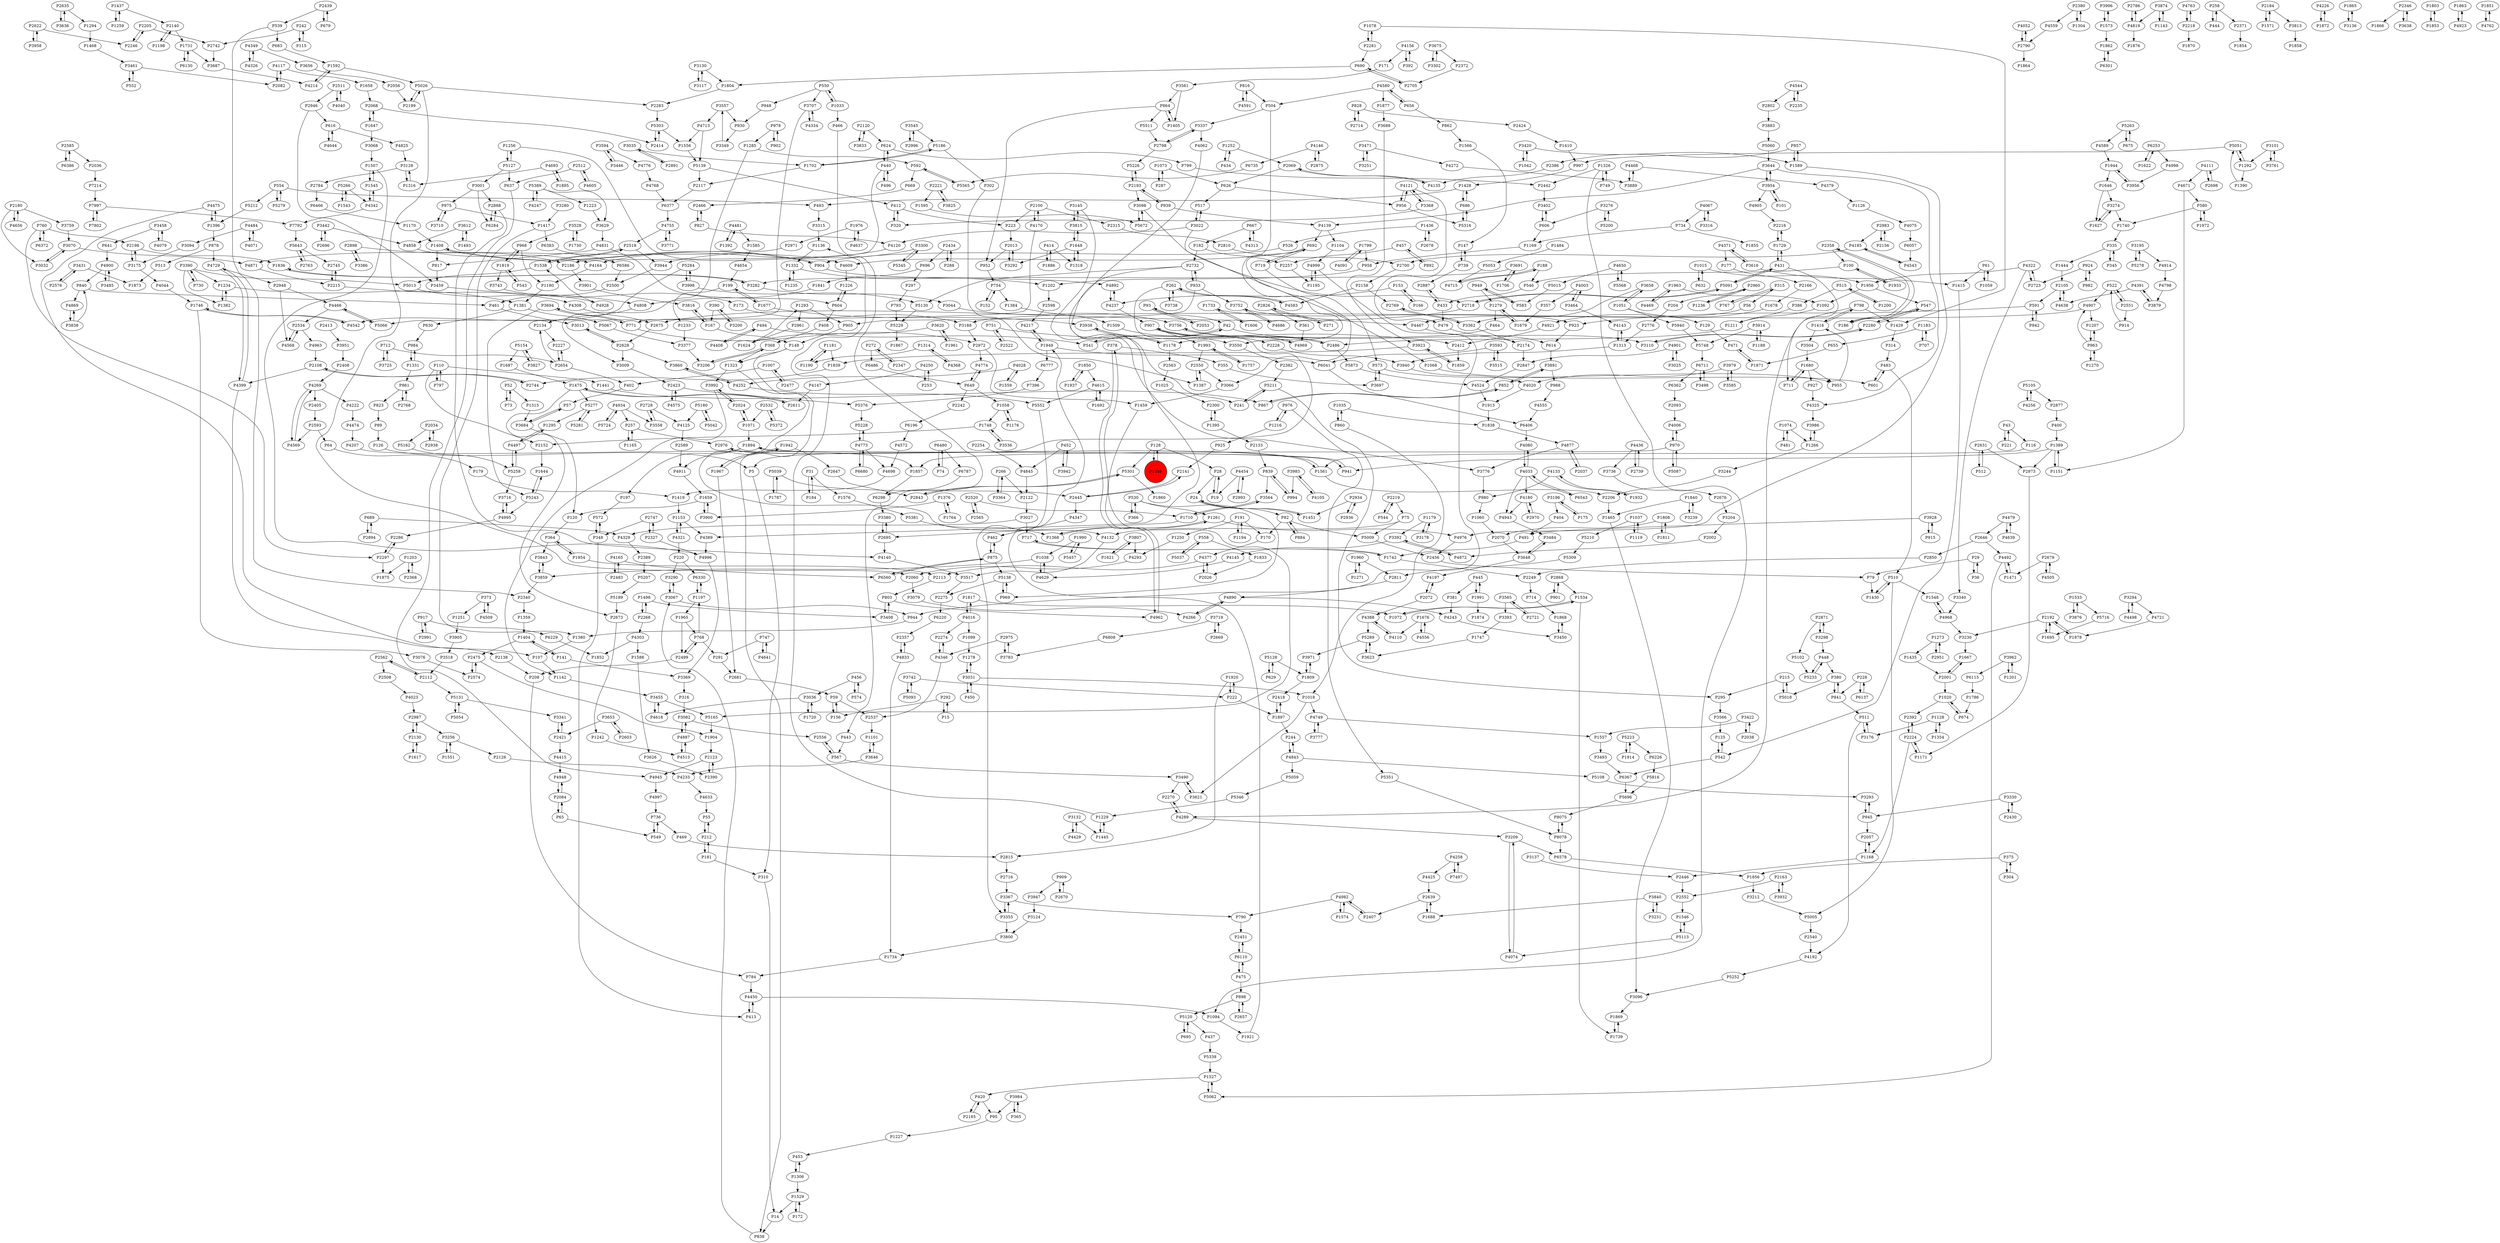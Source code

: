 digraph {
	P1428 -> P493
	P1498 -> P3408
	P2442 -> P3402
	P968 -> P1180
	P4389 -> P4996
	P2072 -> P4197
	P2358 -> P100
	P1687 -> P1475
	P4962 -> P378
	P3761 -> P3101
	P1007 -> P2477
	P3196 -> P404
	P4143 -> P1313
	P3992 -> P2024
	P1840 -> P3239
	P2961 -> P1624
	P2180 -> P4656
	P504 -> P3337
	P89 -> P126
	P3464 -> P4143
	P5568 -> P4650
	P1223 -> P3629
	P1007 -> P402
	P839 -> P994
	P1376 -> P1764
	P4033 -> P4180
	P4197 -> P2072
	P2002 -> P4872
	P3082 -> P4887
	P1252 -> P434
	P14 -> P838
	P768 -> P1197
	P4020 -> P1913
	P504 -> P3550
	P1436 -> P526
	P4877 -> P2037
	P2728 -> P4125
	P3648 -> P4197
	P4140 -> P3517
	P1733 -> P923
	P4871 -> P2215
	P2871 -> P3298
	P5062 -> P1527
	P1059 -> P61
	P4544 -> P2802
	P4321 -> P220
	P4222 -> P4474
	P2108 -> P4399
	P481 -> P1074
	P3302 -> P3675
	P2057 -> P1168
	P1894 -> P197
	P6115 -> P1786
	P335 -> P1444
	P1993 -> P1757
	P3464 -> P4003
	P1731 -> P6130
	P2280 -> P3110
	P420 -> P2165
	P2993 -> P4454
	P5087 -> P970
	P1404 -> P141
	P381 -> P4243
	P3719 -> P2669
	P1354 -> P1128
	P4117 -> P1658
	P1897 -> P2418
	P898 -> P2657
	P215 -> P5018
	P1877 -> P3688
	P2646 -> P2850
	P827 -> P2466
	P2423 -> P5376
	P5026 -> P2060
	P2888 -> P6284
	P3504 -> P1680
	P1416 -> P3504
	P4755 -> P3771
	P1498 -> P2268
	P1841 -> P4808
	P375 -> P1856
	P3274 -> P1627
	P4349 -> P4326
	P2744 -> P2108
	P686 -> P5316
	P1710 -> P2695
	P1153 -> P4389
	P5131 -> P5054
	P4650 -> P5568
	P156 -> P59
	P1273 -> P1435
	P4997 -> P736
	P2631 -> P2973
	P3621 -> P3490
	P4052 -> P2790
	P4237 -> P907
	P4347 -> P462
	P3942 -> P452
	P1099 -> P1278
	P554 -> P5279
	P1622 -> P6253
	P1734 -> P784
	P2698 -> P4111
	P4505 -> P2679
	P1256 -> P4609
	P5716 -> P1695
	P526 -> P904
	P220 -> P3290
	P4798 -> P3879
	P390 -> P167
	P2934 -> P1451
	P1729 -> P431
	P994 -> P839
	P592 -> P669
	P2224 -> P1171
	P952 -> P754
	P1058 -> P1748
	P2565 -> P2520
	P2038 -> P3422
	P4481 -> P1585
	P2268 -> P1498
	P2340 -> P1359
	P2280 -> P547
	P2598 -> P4217
	P3442 -> P4858
	P2158 -> P4583
	P1259 -> P1437
	P4943 -> P3484
	P272 -> P6486
	P4524 -> P1913
	P3742 -> P5093
	P6586 -> P2500
	P4147 -> P2611
	P1534 -> P1072
	P949 -> P1279
	P583 -> P949
	P1648 -> P3292
	P2445 -> P2141
	P1316 -> P3128
	P630 -> P984
	P3455 -> P5165
	P1949 -> P4217
	P1857 -> P6298
	P904 -> P1408
	P3688 -> P3923
	P4492 -> P1471
	P3390 -> P5013
	P3251 -> P3471
	P357 -> P1679
	P3101 -> P3761
	P1659 -> P3900
	P1748 -> P2152
	P3938 -> P1178
	P714 -> P1868
	P1018 -> P3621
	P4773 -> P5228
	P573 -> P3697
	P541 -> P42
	P3022 -> P1068
	P2551 -> P522
	P3422 -> P2038
	P4170 -> P2100
	P1181 -> P1839
	P1234 -> P1382
	P295 -> P3566
	P302 -> P1387
	P930 -> P3349
	P15 -> P292
	P3984 -> P365
	P3124 -> P3800
	P4016 -> P2274
	P2123 -> P2390
	P469 -> P2815
	P5189 -> P2673
	P1417 -> P1380
	P5066 -> P4466
	P3393 -> P1747
	P3593 -> P3515
	P431 -> P5091
	P1382 -> P1234
	P6220 -> P2357
	P5059 -> P5346
	P924 -> P982
	P5552 -> P3355
	P798 -> P1416
	P1405 -> P864
	P522 -> P4907
	P771 -> P2972
	P1292 -> P1390
	P580 -> P1972
	P4887 -> P3082
	P2424 -> P1410
	P3566 -> P125
	P288 -> P2434
	P712 -> P3725
	P390 -> P3200
	P1576 -> P5381
	P7214 -> P7997
	P4749 -> P3777
	P291 -> P2681
	P4388 -> P4110
	P3001 -> P6284
	P1168 -> P2057
	P1617 -> P2130
	P4755 -> P2518
	P1094 -> P1921
	P1742 -> P2249
	P2113 -> P803
	P2380 -> P4559
	P3044 -> P3756
	P6578 -> P1856
	P110 -> P1441
	P5105 -> P4256
	P221 -> P43
	P3001 -> P2888
	P5015 -> P583
	P2611 -> P1475
	P5696 -> P8075
	P1178 -> P2563
	P4185 -> P2700
	P515 -> P1200
	P82 -> P170
	P624 -> P440
	P3996 -> P1573
	P924 -> P2723
	P2747 -> P348
	P958 -> P1202
	P4572 -> P4698
	P5154 -> P3827
	P2105 -> P591
	P2888 -> P4140
	P513 -> P1873
	P366 -> P530
	P1533 -> P5716
	P191 -> P1250
	P2875 -> P4146
	P153 -> P166
	P4436 -> P2739
	P4346 -> P2537
	P3710 -> P975
	P1261 -> P1368
	P4945 -> P4997
	P4016 -> P1099
	P1895 -> P4693
	P909 -> P2670
	P2654 -> P2227
	P3035 -> P2891
	P3098 -> P2718
	P695 -> P5120
	P4892 -> P4237
	P335 -> P345
	P7997 -> P7792
	P266 -> P3364
	P1073 -> P287
	P5162 -> P5258
	P3594 -> P4776
	P3471 -> P4272
	P3031 -> P450
	P79 -> P1430
	P2215 -> P4308
	P5 -> P310
	P3807 -> P1621
	P4774 -> P649
	P3771 -> P4755
	P2786 -> P4819
	P3840 -> P3231
	P2034 -> P2938
	P2718 -> P2675
	P2130 -> P2987
	P2216 -> P1729
	P197 -> P572
	P1990 -> P1038
	P3256 -> P1551
	P573 -> P955
	P4763 -> P2218
	P414 -> P1886
	P2972 -> P1459
	P3827 -> P5154
	P4146 -> P2875
	P1949 -> P6041
	P7997 -> P7802
	P95 -> P1227
	P690 -> P1804
	P3859 -> P2340
	P6383 -> P6586
	P4580 -> P1877
	P4391 -> P3879
	P3022 -> P517
	P1949 -> P6777
	P3298 -> P448
	P2439 -> P679
	P1170 -> P1408
	P1035 -> P860
	P3653 -> P2421
	P3137 -> P2446
	P2522 -> P751
	P4877 -> P3776
	P3725 -> P712
	P892 -> P457
	P1595 -> P5672
	P1677 -> P199
	P3752 -> P4467
	P6330 -> P1197
	P1176 -> P1058
	P28 -> P19
	P402 -> P57
	P3420 -> P1589
	P5351 -> P8078
	P1545 -> P4342
	P1226 -> P604
	P314 -> P483
	P683 -> P1592
	P1408 -> P904
	P1368 -> P1261
	P1416 -> P798
	P4091 -> P1799
	P6480 -> P74
	P2552 -> P1546
	P790 -> P2451
	P4890 -> P4243
	P1313 -> P4143
	P5210 -> P5309
	P3485 -> P4900
	P768 -> P2499
	P3027 -> P717
	P3082 -> P2556
	P494 -> P4408
	P7396 -> P5376
	P3743 -> P173
	P2205 -> P2742
	P707 -> P1183
	P5289 -> P3971
	P3838 -> P4869
	P4326 -> P4349
	P5200 -> P3276
	P5252 -> P3096
	P970 -> P4006
	P546 -> P433
	P2174 -> P2847
	P878 -> P4729
	P4170 -> P5066
	P692 -> P719
	P686 -> P1428
	P1624 -> P1293
	P948 -> P930
	P591 -> P942
	P4003 -> P357
	P6711 -> P3498
	P167 -> P3816
	P1313 -> P3940
	P2001 -> P1667
	P1538 -> P5013
	P2218 -> P4763
	P1169 -> P958
	P4322 -> P1956
	P1817 -> P1072
	P5309 -> P2811
	P220 -> P6330
	P5565 -> P592
	P5102 -> P5233
	P57 -> P3684
	P1408 -> P817
	P5165 -> P1904
	P1285 -> P3009
	P4468 -> P3889
	P1074 -> P1266
	P2550 -> P3066
	P4192 -> P5252
	P2716 -> P3367
	P3330 -> P945
	P4819 -> P2786
	P1592 -> P5026
	P491 -> P1742
	P24 -> P1451
	P3450 -> P1868
	P1799 -> P4091
	P5093 -> P3742
	P3561 -> P864
	P2414 -> P5303
	P4721 -> P1878
	P4023 -> P2987
	P5180 -> P4125
	P2100 -> P223
	P3368 -> P4121
	P771 -> P3694
	P1976 -> P4637
	P1648 -> P3815
	P258 -> P444
	P2585 -> P6386
	P754 -> P152
	P2520 -> P1710
	P4121 -> P3368
	P4121 -> P956
	P3900 -> P1659
	P6480 -> P6787
	P440 -> P2186
	P988 -> P4555
	P1331 -> P984
	P73 -> P52
	P5091 -> P431
	P3079 -> P4266
	P3128 -> P2784
	P4006 -> P970
	P2991 -> P917
	P2407 -> P4982
	P3196 -> P175
	P272 -> P2347
	P3623 -> P5289
	P852 -> P867
	P3280 -> P1417
	P1179 -> P3178
	P1273 -> P2951
	P3874 -> P1143
	P1606 -> P1733
	P31 -> P184
	P4289 -> P2270
	P917 -> P2991
	P2037 -> P4877
	P182 -> P2732
	P2180 -> P3759
	P6367 -> P5696
	P3446 -> P3594
	P1417 -> P6383
	P1035 -> P1838
	P558 -> P1833
	P4901 -> P3025
	P42 -> P541
	P6377 -> P4755
	P1869 -> P1739
	P4346 -> P2274
	P1306 -> P453
	P2126 -> P4233
	P2001 -> P1020
	P4497 -> P5258
	P3565 -> P3393
	P2140 -> P1731
	P624 -> P799
	P3646 -> P1101
	P4715 -> P188
	P1507 -> P1545
	P6560 -> P875
	P2675 -> P2628
	P3859 -> P3843
	P976 -> P5351
	P2315 -> P2810
	P262 -> P3738
	P1730 -> P3528
	P4469 -> P1963
	P1396 -> P878
	P4074 -> P3209
	P2562 -> P2508
	P6057 -> P4543
	P2357 -> P4833
	P861 -> P823
	P4969 -> P907
	P4467 -> P2174
	P530 -> P969
	P258 -> P2371
	P433 -> P479
	P2971 -> P4871
	P2728 -> P3558
	P1256 -> P5127
	P3905 -> P3518
	P816 -> P4591
	P5229 -> P1867
	P368 -> P1323
	P5303 -> P1556
	P2802 -> P3883
	P2696 -> P3442
	P6253 -> P1622
	P6680 -> P4773
	P1242 -> P4513
	P2300 -> P1395
	P1702 -> P5186
	P355 -> P3697
	P1731 -> P3687
	P5130 -> P5229
	P3130 -> P1804
	P1819 -> P3743
	P3282 -> P3044
	P2327 -> P2747
	P939 -> P2193
	P242 -> P2742
	P3777 -> P4749
	P816 -> P504
	P3117 -> P3130
	P5042 -> P5180
	P4776 -> P4768
	P1747 -> P3623
	P616 -> P4644
	P3067 -> P944
	P3282 -> P1836
	P4266 -> P4890
	P2603 -> P3653
	P4105 -> P3983
	P2192 -> P3230
	P2654 -> P2134
	P3954 -> P101
	P2973 -> P1171
	P2184 -> P1571
	P5284 -> P4542
	P6372 -> P760
	P2297 -> P1875
	P4825 -> P3128
	P4391 -> P4638
	P4999 -> P1195
	P3658 -> P3362
	P3716 -> P4995
	P1954 -> P364
	P2134 -> P2227
	P3719 -> P6808
	P456 -> P574
	P2676 -> P3204
	P530 -> P366
	P1840 -> P1465
	P4481 -> P1392
	P292 -> P15
	P547 -> P186
	P3461 -> P552
	P1092 -> P1211
	P6777 -> P7396
	P4968 -> P3230
	P1746 -> P4542
	P3646 -> P4233
	P799 -> P2442
	P1179 -> P3392
	P1216 -> P976
	P184 -> P31
	P798 -> P4289
	P1384 -> P1509
	P2894 -> P689
	P128 -> P28
	P656 -> P862
	P3036 -> P1720
	P1389 -> P1151
	P3616 -> P4371
	P4843 -> P5059
	P1692 -> P4615
	P1678 -> P4921
	P626 -> P517
	P1878 -> P2192
	P2705 -> P690
	P1894 -> P941
	P4833 -> P1734
	P1961 -> P3620
	P739 -> P147
	P42 -> P3110
	P1235 -> P1332
	P4583 -> P262
	P440 -> P496
	P4125 -> P2589
	P1437 -> P2140
	P3392 -> P4145
	P554 -> P493
	P2423 -> P4575
	P3422 -> P1557
	P3951 -> P2408
	P719 -> P573
	P4556 -> P1676
	P1509 -> P3550
	P4120 -> P4164
	P5258 -> P4497
	P3545 -> P2996
	P1658 -> P2068
	P1295 -> P4497
	P65 -> P549
	P3691 -> P1706
	P2163 -> P2552
	P412 -> P223
	P4773 -> P6680
	P4033 -> P4943
	P1956 -> P1092
	P862 -> P1566
	P1202 -> P2598
	P378 -> P4962
	P1739 -> P1869
	P461 -> P3013
	P4256 -> P5105
	P3947 -> P3124
	P43 -> P116
	P5748 -> P6711
	P861 -> P2768
	P74 -> P6480
	P3094 -> P3175
	P208 -> P784
	P2563 -> P1025
	P1956 -> P547
	P4509 -> P373
	P5207 -> P5189
	P4226 -> P1872
	P3244 -> P2206
	P4484 -> P4071
	P2628 -> P3860
	P1266 -> P3244
	P4693 -> P1316
	P2635 -> P3636
	P2224 -> P2392
	P4544 -> P2235
	P191 -> P1194
	P75 -> P5009
	P5051 -> P997
	P1548 -> P4968
	P43 -> P221
	P2631 -> P512
	P52 -> P73
	P3110 -> P2280
	P3684 -> P120
	P1786 -> P674
	P2798 -> P3337
	P1468 -> P3461
	P1261 -> P4976
	P413 -> P4450
	P901 -> P2868
	P2975 -> P3783
	P365 -> P3984
	P5511 -> P2798
	P3292 -> P2013
	P1559 -> P4028
	P4342 -> P7792
	P3979 -> P3585
	P4325 -> P3986
	P3175 -> P4044
	P2486 -> P5873
	P4075 -> P6057
	P443 -> P567
	P4637 -> P1976
	P452 -> P3942
	P734 -> P1169
	P4713 -> P1556
	P3594 -> P3446
	P4568 -> P2534
	P2732 -> P5130
	P244 -> P4843
	P2249 -> P714
	P345 -> P335
	P4474 -> P4207
	P2593 -> P64
	P4934 -> P3558
	P2739 -> P4436
	P3891 -> P988
	P2776 -> P1313
	P760 -> P2297
	P1435 -> P2001
	P2574 -> P2475
	P4269 -> P4222
	P4639 -> P4479
	P841 -> P380
	P5091 -> P2718
	P1914 -> P5223
	P5228 -> P4773
	P907 -> P4969
	P904 -> P4892
	P5243 -> P4995
	P1171 -> P2224
	P2898 -> P3386
	P2140 -> P1198
	P2622 -> P3958
	P1227 -> P453
	P4591 -> P816
	P3274 -> P1740
	P5281 -> P5277
	P2647 -> P2843
	P1430 -> P510
	P4033 -> P4080
	P2576 -> P3431
	P1183 -> P707
	P2193 -> P3098
	P315 -> P56
	P5105 -> P2877
	P171 -> P3561
	P1037 -> P1119
	P736 -> P549
	P3983 -> P994
	P4858 -> P4164
	P186 -> P2358
	P3707 -> P4334
	P1304 -> P2380
	P1285 -> P592
	P2593 -> P4569
	P4132 -> P3517
	P3813 -> P1858
	P5277 -> P5281
	P5113 -> P1546
	P2072 -> P4388
	P550 -> P948
	P5724 -> P4934
	P4609 -> P1226
	P2483 -> P4165
	P2389 -> P5207
	P1445 -> P1229
	P2635 -> P1294
	P2589 -> P4911
	P1872 -> P4226
	P1197 -> P1965
	P93 -> P42
	P1236 -> P2960
	P4067 -> P3316
	P942 -> P591
	P4258 -> P4425
	P550 -> P1033
	P448 -> P5233
	P147 -> P739
	P5223 -> P1914
	P1679 -> P1279
	P2013 -> P952
	P1020 -> P2392
	P3752 -> P4686
	P1546 -> P5113
	P4040 -> P2511
	P8075 -> P8078
	P3032 -> P3070
	P3367 -> P3355
	P543 -> P1819
	P1920 -> P2815
	P2714 -> P828
	P857 -> P2386
	P3390 -> P1234
	P2987 -> P3256
	P4165 -> P6560
	P1180 -> P1381
	P5108 -> P3293
	P3694 -> P5243
	P2421 -> P3341
	P3940 -> P4020
	P1894 -> P4911
	P400 -> P1389
	P1294 -> P1468
	P1437 -> P1259
	P3984 -> P95
	P100 -> P1933
	P2987 -> P2130
	P3368 -> P320
	P3914 -> P5748
	P3815 -> P1648
	P2268 -> P4303
	P1292 -> P5051
	P2386 -> P4135
	P860 -> P1035
	P2500 -> P461
	P626 -> P956
	P817 -> P3459
	P3653 -> P2603
	P445 -> P1991
	P2372 -> P2705
	P1960 -> P2811
	P1326 -> P749
	P4247 -> P5389
	P2105 -> P4638
	P3616 -> P1415
	P4928 -> P1538
	P1538 -> P2518
	P6253 -> P4998
	P3195 -> P4914
	P3066 -> P1459
	P2193 -> P939
	P1543 -> P5266
	P1648 -> P1318
	P3128 -> P1316
	P522 -> P2551
	P1451 -> P24
	P3067 -> P3290
	P6466 -> P1170
	P1126 -> P4075
	P320 -> P412
	P4111 -> P2698
	P2562 -> P2112
	P5026 -> P2283
	P3458 -> P4079
	P3290 -> P3067
	P2960 -> P1236
	P3490 -> P2270
	P1293 -> P905
	P2198 -> P3175
	P2192 -> P1695
	P5301 -> P2843
	P542 -> P6367
	P1441 -> P867
	P1475 -> P2673
	P153 -> P4237
	P1038 -> P3859
	P978 -> P902
	P1181 -> P1190
	P3377 -> P3206
	P2405 -> P2593
	P2466 -> P827
	P2024 -> P1071
	P1033 -> P550
	P2228 -> P3940
	P2270 -> P4289
	P3956 -> P1944
	P4905 -> P2216
	P2297 -> P2286
	P3962 -> P6115
	P2082 -> P4117
	P3687 -> P4214
	P2970 -> P4180
	P5051 -> P1292
	P1201 -> P3962
	P4028 -> P4252
	P864 -> P1405
	P939 -> P4139
	P760 -> P6372
	P1323 -> P4132
	P945 -> P3293
	P494 -> P541
	P1592 -> P4214
	P3825 -> P2221
	P5120 -> P695
	P949 -> P583
	P898 -> P5120
	P257 -> P2976
	P3098 -> P5672
	P287 -> P1073
	P3364 -> P266
	P2390 -> P2123
	P2768 -> P861
	P3518 -> P2112
	P1585 -> P4654
	P1266 -> P3986
	P222 -> P1897
	P3901 -> P3816
	P4808 -> P2134
	P1545 -> P1507
	P5211 -> P241
	P4907 -> P3188
	P3675 -> P2372
	P2100 -> P2315
	P1507 -> P4996
	P2670 -> P909
	P2723 -> P4322
	P5389 -> P3629
	P2242 -> P6196
	P4269 -> P2405
	P2165 -> P420
	P2184 -> P3813
	P614 -> P3891
	P5139 -> P2117
	P4329 -> P2389
	P749 -> P1326
	P6130 -> P1731
	P2678 -> P1436
	P375 -> P304
	P1534 -> P1739
	P592 -> P5565
	P970 -> P1857
	P3431 -> P1873
	P3132 -> P1445
	P1868 -> P3450
	P1151 -> P1389
	P262 -> P4583
	P2024 -> P3992
	P4111 -> P4671
	P2718 -> P5091
	P2068 -> P1647
	P803 -> P3408
	P404 -> P491
	P4569 -> P4269
	P2868 -> P901
	P1278 -> P3031
	P1404 -> P2475
	P2368 -> P1203
	P4901 -> P2847
	P120 -> P364
	P223 -> P2013
	P6711 -> P6362
	P4982 -> P790
	P2695 -> P4140
	P606 -> P1169
	P378 -> P355
	P2960 -> P204
	P5113 -> P4074
	P2518 -> P3944
	P1944 -> P3956
	P6041 -> P6406
	P696 -> P297
	P212 -> P55
	P4843 -> P5108
	P4479 -> P4639
	P4003 -> P3464
	P2520 -> P2565
	P115 -> P242
	P2518 -> P1538
	P56 -> P4467
	P3315 -> P1136
	P6137 -> P228
	P2224 -> P1168
	P166 -> P153
	P1967 -> P2681
	P3550 -> P2382
	P1942 -> P2647
	P2639 -> P2407
	P3928 -> P915
	P4968 -> P1548
	P4156 -> P171
	P679 -> P2439
	P3178 -> P1179
	P674 -> P1020
	P1680 -> P927
	P4233 -> P4633
	P2550 -> P1387
	P550 -> P3707
	P310 -> P14
	P747 -> P4641
	P204 -> P2776
	P2186 -> P3901
	P1972 -> P580
	P734 -> P1855
	P717 -> P1742
	P4146 -> P6735
	P969 -> P5138
	P4887 -> P4513
	P2508 -> P4023
	P852 -> P3891
	P2060 -> P3079
	P29 -> P36
	P5672 -> P3098
	P5940 -> P5748
	P3209 -> P6578
	P4914 -> P4798
	P75 -> P4132
	P1190 -> P1181
	P5873 -> P4524
	P1211 -> P2486
	P4067 -> P734
	P1921 -> P1949
	P2850 -> P2249
	P3188 -> P2972
	P1315 -> P3684
	P6196 -> P4572
	P2219 -> P544
	P667 -> P182
	P760 -> P2198
	P6110 -> P475
	P3458 -> P641
	P1865 -> P3136
	P2108 -> P2744
	P1203 -> P2368
	P1165 -> P257
	P4044 -> P1746
	P172 -> P1529
	P4575 -> P2423
	P3195 -> P5278
	P2946 -> P3459
	P4408 -> P494
	P1646 -> P3274
	P604 -> P1226
	P574 -> P456
	P3691 -> P3282
	P3620 -> P1624
	P3838 -> P840
	P3986 -> P1266
	P840 -> P461
	P515 -> P386
	P3954 -> P4905
	P1574 -> P4982
	P3096 -> P1869
	P1074 -> P481
	P1804 -> P2283
	P1250 -> P4293
	P1234 -> P1381
	P2218 -> P1870
	P5211 -> P295
	P5372 -> P2532
	P1746 -> P3076
	P2534 -> P4963
	P6110 -> P2451
	P2084 -> P65
	P2346 -> P1866
	P4729 -> P4399
	P1033 -> P466
	P52 -> P1315
	P5154 -> P1687
	P5289 -> P3623
	P2130 -> P1617
	P364 -> P1954
	P2446 -> P2552
	P2254 -> P4845
	P2763 -> P5643
	P2679 -> P4505
	P3362 -> P2769
	P253 -> P4250
	P3883 -> P5060
	P2056 -> P2199
	P1037 -> P5210
	P3528 -> P968
	P2227 -> P2654
	P2439 -> P539
	P3891 -> P852
	P408 -> P368
	P1937 -> P1850
	P199 -> P1677
	P1251 -> P3905
	P3564 -> P1710
	P875 -> P462
	P2221 -> P1595
	P2976 -> P1561
	P4121 -> P479
	P1551 -> P3256
	P567 -> P2556
	P3022 -> P4120
	P1965 -> P768
	P1963 -> P4469
	P5060 -> P3644
	P414 -> P1318
	P1153 -> P4321
	P483 -> P601
	P3031 -> P1018
	P4995 -> P3716
	P4117 -> P2082
	P2123 -> P4945
	P4845 -> P2122
	P126 -> P5
	P2120 -> P624
	P364 -> P3843
	P2198 -> P1836
	P1020 -> P674
	P5243 -> P1644
	P914 -> P522
	P547 -> P2280
	P4436 -> P3736
	P179 -> P1419
	P984 -> P1331
	P864 -> P5511
	P1960 -> P1271
	P4214 -> P1592
	P1561 -> P2206
	P1071 -> P1894
	P1216 -> P925
	P4650 -> P5015
	P689 -> P2894
	P915 -> P3928
	P2026 -> P4377
	P907 -> P1993
	P3783 -> P2975
	P59 -> P2537
	P315 -> P767
	P215 -> P295
	P7497 -> P4258
	P5026 -> P2199
	P784 -> P4450
	P1904 -> P2123
	P496 -> P440
	P1306 -> P1529
	P649 -> P2242
	P6229 -> P1852
	P3923 -> P1839
	P907 -> P2228
	P909 -> P3947
	P3341 -> P2421
	P823 -> P89
	P257 -> P1165
	P3013 -> P2628
	P4644 -> P616
	P101 -> P3954
	P5278 -> P3195
	P453 -> P1306
	P1396 -> P4475
	P2274 -> P4346
	P2445 -> P4347
	P4934 -> P257
	P857 -> P1589
	P5186 -> P1702
	P2975 -> P4346
	P2843 -> P5301
	P3889 -> P4468
	P1803 -> P1853
	P2769 -> P3362
	P4139 -> P692
	P1527 -> P5062
	P860 -> P1018
	P4145 -> P4629
	P542 -> P125
	P4638 -> P2105
	P82 -> P884
	P1419 -> P1153
	P1740 -> P335
	P2486 -> P3756
	P1573 -> P3996
	P1849 -> P128
	P141 -> P3369
	P2408 -> P4269
	P4454 -> P2993
	P3528 -> P1730
	P2122 -> P3027
	P649 -> P1058
	P3515 -> P3593
	P2380 -> P1304
	P4831 -> P817
	P5316 -> P686
	P4693 -> P1895
	P1676 -> P4110
	P4963 -> P2108
	P3355 -> P3367
	P3558 -> P2728
	P4371 -> P177
	P6226 -> P5816
	P768 -> P291
	P1195 -> P4999
	P1527 -> P420
	P902 -> P978
	P2412 -> P1859
	P1680 -> P955
	P2156 -> P2983
	P1932 -> P4133
	P667 -> P4313
	P1025 -> P2300
	P3256 -> P2126
	P4080 -> P4033
	P6735 -> P5565
	P4313 -> P667
	P1573 -> P1862
	P1178 -> P3938
	P5186 -> P302
	P3200 -> P390
	P1571 -> P2184
	P4399 -> P2138
	P2810 -> P2700
	P1886 -> P414
	P3807 -> P4293
	P2163 -> P3932
	P3536 -> P1748
	P3330 -> P2430
	P1566 -> P147
	P2871 -> P5102
	P6386 -> P2585
	P440 -> P624
	P1293 -> P2961
	P5816 -> P5696
	P730 -> P3390
	P1136 -> P1332
	P963 -> P4907
	P177 -> P2166
	P3612 -> P1493
	P475 -> P898
	P1465 -> P3096
	P692 -> P4609
	P5389 -> P1223
	P1078 -> P1429
	P956 -> P5316
	P4133 -> P980
	P4342 -> P1545
	P1051 -> P129
	P3644 -> P4325
	P3684 -> P57
	P1436 -> P2678
	P4872 -> P3392
	P4207 -> P1857
	P241 -> P5211
	P5223 -> P6226
	P2215 -> P2745
	P348 -> P572
	P2826 -> P361
	P3076 -> P2574
	P1207 -> P963
	P1018 -> P4749
	P475 -> P6110
	P3979 -> P4020
	P2877 -> P400
	P2695 -> P3380
	P3498 -> P6711
	P1954 -> P2113
	P3944 -> P2500
	P457 -> P892
	P4819 -> P1876
	P4322 -> P3340
	P2646 -> P4492
	P4272 -> P3889
	P5277 -> P1295
	P3928 -> P491
	P1395 -> P2133
	P1561 -> P2976
	P4686 -> P3752
	P1060 -> P2070
	P457 -> P2257
	P2100 -> P4170
	P3145 -> P3776
	P471 -> P1871
	P1742 -> P717
	P1051 -> P5940
	P348 -> P413
	P1318 -> P1648
	P1229 -> P1445
	P2669 -> P3719
	P3431 -> P2576
	P188 -> P546
	P4258 -> P7497
	P4454 -> P19
	P1799 -> P958
	P4164 -> P1180
	P3971 -> P1809
	P1710 -> P3564
	P3392 -> P4872
	P1252 -> P2069
	P1993 -> P2550
	P1038 -> P4629
	P2281 -> P1078
	P5131 -> P3341
	P2983 -> P4185
	P6543 -> P4033
	P4379 -> P1126
	P29 -> P79
	P1556 -> P5139
	P1381 -> P630
	P3204 -> P2002
	P3035 -> P1702
	P3230 -> P1667
	P5279 -> P554
	P4252 -> P3860
	P1279 -> P464
	P188 -> P4715
	P1787 -> P5039
	P191 -> P170
	P4349 -> P3656
	P5138 -> P2275
	P1859 -> P3923
	P933 -> P2732
	P2158 -> P2769
	P4900 -> P840
	P4998 -> P3956
	P2887 -> P433
	P1326 -> P1094
	P530 -> P1261
	P368 -> P3206
	P373 -> P1251
	P3557 -> P4713
	P554 -> P5212
	P2392 -> P2224
	P6406 -> P4080
	P2742 -> P3687
	P4589 -> P1944
	P5053 -> P4715
	P1390 -> P5051
	P945 -> P2057
	P1942 -> P1967
	P4921 -> P2412
	P1695 -> P2192
	P4016 -> P1817
	P4629 -> P1038
	P1809 -> P2418
	P2951 -> P1273
	P3294 -> P4721
	P2512 -> P4605
	P199 -> P1233
	P5338 -> P1527
	P2537 -> P1101
	P944 -> P1380
	P59 -> P156
	P978 -> P1285
	P4250 -> P4147
	P1197 -> P6330
	P3675 -> P3302
	P3636 -> P2635
	P4071 -> P4484
	P1475 -> P2611
	P1856 -> P3212
	P2221 -> P3825
	P3459 -> P4808
	P2084 -> P4948
	P3658 -> P1051
	P3471 -> P3251
	P61 -> P1415
	P2117 -> P6377
	P2868 -> P1534
	P841 -> P511
	P3300 -> P5345
	P2948 -> P4466
	P2180 -> P3032
	P544 -> P2219
	P3742 -> P222
	P4907 -> P1207
	P5263 -> P4589
	P1194 -> P191
	P1589 -> P4976
	P3694 -> P771
	P3561 -> P1405
	P751 -> P2522
	P464 -> P1178
	P2138 -> P208
	P2983 -> P2156
	P510 -> P5005
	P19 -> P28
	P4948 -> P2084
	P2972 -> P4774
	P2499 -> P208
	P8078 -> P6578
	P433 -> P2887
	P5005 -> P2540
	P4513 -> P4887
	P6808 -> P3783
	P170 -> P4377
	P129 -> P471
	P7802 -> P7997
	P4293 -> P2060
	P3402 -> P606
	P2679 -> P1471
	P1808 -> P2070
	P1380 -> P107
	P1976 -> P2971
	P3276 -> P606
	P3874 -> P4819
	P690 -> P2705
	P747 -> P291
	P1271 -> P1960
	P982 -> P924
	P4466 -> P2534
	P1811 -> P1808
	P1314 -> P4368
	P3367 -> P790
	P1323 -> P3992
	P228 -> P841
	P1270 -> P963
	P4671 -> P1151
	P373 -> P4509
	P2430 -> P3330
	P5263 -> P675
	P2112 -> P2562
	P1392 -> P4481
	P2732 -> P933
	P4303 -> P1852
	P2421 -> P4415
	P3380 -> P2695
	P1819 -> P543
	P1588 -> P3626
	P173 -> P3188
	P1071 -> P2024
	P6301 -> P1862
	P3876 -> P1533
	P3629 -> P4831
	P483 -> P510
	P4180 -> P2970
	P968 -> P1819
	P2732 -> P4389
	P2070 -> P3648
	P7792 -> P5643
	P479 -> P614
	P4250 -> P253
	P3355 -> P3800
	P3484 -> P3648
	P803 -> P4962
	P2790 -> P1864
	P1128 -> P1354
	P2347 -> P272
	P2275 -> P6220
	P3626 -> P2390
	P4450 -> P1094
	P1990 -> P5457
	P1702 -> P2117
	P2790 -> P4052
	P980 -> P1060
	P5643 -> P2763
	P3455 -> P4618
	P976 -> P1216
	P2654 -> P402
	P3759 -> P3070
	P3493 -> P6367
	P637 -> P4945
	P4618 -> P3455
	P316 -> P3082
	P517 -> P3022
	P1389 -> P941
	P2585 -> P2036
	P1104 -> P4999
	P262 -> P5
	P1389 -> P2973
	P3656 -> P2056
	P2257 -> P1195
	P4656 -> P2180
	P1078 -> P2281
	P875 -> P5138
	P1529 -> P14
	P4475 -> P1396
	P55 -> P212
	P1621 -> P3807
	P222 -> P1920
	P3316 -> P4067
	P3840 -> P1688
	P93 -> P2053
	P3843 -> P3859
	P3068 -> P1507
	P632 -> P1015
	P456 -> P3036
	P181 -> P310
	P3031 -> P1278
	P3860 -> P4252
	P6298 -> P3380
	P4615 -> P5552
	P591 -> P923
	P1863 -> P4923
	P2036 -> P7214
	P2451 -> P6110
	P3294 -> P4498
	P116 -> P1561
	P1850 -> P4615
	P2346 -> P3638
	P3517 -> P2275
	P5127 -> P637
	P4654 -> P199
	P31 -> P1576
	P3958 -> P2622
	P4033 -> P6543
	P304 -> P375
	P580 -> P1740
	P975 -> P1417
	P181 -> P212
	P167 -> P148
	P3442 -> P2696
	P828 -> P2424
	P466 -> P443
	P242 -> P115
	P1991 -> P1874
	P4399 -> P4729
	P2141 -> P2445
	P2747 -> P2327
	P1676 -> P4556
	P8078 -> P8075
	P4492 -> P5062
	P4773 -> P4698
	P2700 -> P2158
	P4999 -> P944
	P5128 -> P1809
	P905 -> P148
	P4377 -> P2113
	P5376 -> P5228
	P3206 -> P368
	P2477 -> P1007
	P970 -> P5087
	P1647 -> P3068
	P601 -> P483
	P1119 -> P1037
	P5039 -> P1787
	P493 -> P3315
	P5643 -> P2745
	P754 -> P1384
	P558 -> P5037
	P4237 -> P4892
	P228 -> P6137
	P1475 -> P5277
	P1200 -> P515
	P5139 -> P412
	P1410 -> P997
	P2934 -> P2936
	P431 -> P1729
	P4371 -> P3616
	P2219 -> P75
	P3776 -> P980
	P712 -> P2654
	P3276 -> P5200
	P689 -> P4329
	P110 -> P797
	P2681 -> P59
	P2382 -> P5211
	P3620 -> P1961
	P827 -> P4120
	P696 -> P1841
	P5266 -> P1543
	P3914 -> P1188
	P4217 -> P1949
	P1493 -> P3612
	P5120 -> P437
	P3009 -> P2423
	P5258 -> P3716
	P1897 -> P244
	P2499 -> P768
	P2532 -> P5372
	P128 -> P1849
	P4165 -> P2483
	P1706 -> P3691
	P1188 -> P3914
	P875 -> P6560
	P6362 -> P2093
	P380 -> P841
	P4749 -> P1557
	P2456 -> P79
	P3644 -> P3954
	P3738 -> P262
	P1808 -> P1811
	P3833 -> P2120
	P2371 -> P1854
	P6284 -> P2888
	P2511 -> P4040
	P3923 -> P1859
	P5037 -> P558
	P955 -> P1416
	P736 -> P469
	P798 -> P1429
	P5180 -> P5042
	P4269 -> P4569
	P4475 -> P107
	P4243 -> P3450
	P975 -> P3710
	P793 -> P5229
	P864 -> P952
	P3130 -> P3117
	P1042 -> P3420
	P3557 -> P930
	P1757 -> P1993
	P437 -> P5338
	P1644 -> P5243
	P5039 -> P2445
	P448 -> P380
	P5226 -> P2193
	P1764 -> P1376
	P4641 -> P747
	P4698 -> P1419
	P2556 -> P567
	P2826 -> P271
	P3337 -> P2798
	P655 -> P1871
	P1331 -> P861
	P4833 -> P2357
	P616 -> P4825
	P1862 -> P6301
	P1332 -> P1235
	P1128 -> P3176
	P5266 -> P4342
	P148 -> P838
	P4079 -> P3458
	P36 -> P29
	P3593 -> P6041
	P412 -> P320
	P1836 -> P3282
	P4995 -> P2286
	P3998 -> P5284
	P1963 -> P1092
	P767 -> P315
	P1051 -> P3658
	P539 -> P2340
	P884 -> P82
	P2948 -> P4568
	P4497 -> P1295
	P1381 -> P5067
	P4466 -> P5066
	P3175 -> P2198
	P4498 -> P3294
	P3962 -> P1201
	P1933 -> P100
	P3800 -> P1734
	P444 -> P258
	P2205 -> P2246
	P5067 -> P3377
	P3420 -> P1042
	P4831 -> P604
	P1183 -> P655
	P549 -> P736
	P4843 -> P244
	P3697 -> P573
	P3490 -> P3621
	P2069 -> P626
	P2946 -> P616
	P4377 -> P2026
	P649 -> P4774
	P2622 -> P2246
	P4388 -> P5289
	P1627 -> P3274
	P3585 -> P3979
	P1332 -> P1202
	P1326 -> P2442
	P2898 -> P2186
	P5284 -> P3998
	P3998 -> P5130
	P2192 -> P1878
	P669 -> P2466
	P271 -> P2826
	P1688 -> P2639
	P4110 -> P4388
	P2206 -> P1465
	P2120 -> P3833
	P1817 -> P4016
	P1428 -> P686
	P2013 -> P3292
	P867 -> P852
	P3036 -> P4618
	P840 -> P4869
	P4185 -> P4543
	P4605 -> P2512
	P3176 -> P511
	P1733 -> P1606
	P2413 -> P3951
	P1659 -> P120
	P3293 -> P945
	P1965 -> P2499
	P4139 -> P1104
	P2936 -> P2934
	P3638 -> P2346
	P1871 -> P471
	P4303 -> P1588
	P2358 -> P186
	P452 -> P4845
	P4028 -> P1559
	P797 -> P110
	P5018 -> P215
	P3992 -> P1142
	P1589 -> P857
	P3612 -> P4858
	P1729 -> P2216
	P1833 -> P2026
	P392 -> P4156
	P511 -> P4192
	P2246 -> P2205
	P4135 -> P2069
	P1529 -> P172
	P1484 -> P5053
	P1459 -> P5165
	P462 -> P875
	P839 -> P3564
	P6486 -> P649
	P1819 -> P968
	P1920 -> P222
	P4252 -> P5552
	P4869 -> P3838
	P3132 -> P4429
	P3386 -> P2898
	P2532 -> P1071
	P552 -> P3461
	P512 -> P2631
	P3816 -> P167
	P997 -> P1428
	P5127 -> P3001
	P107 -> P1142
	P2283 -> P5303
	P420 -> P95
	P380 -> P5018
	P572 -> P348
	P3954 -> P3644
	P1142 -> P3455
	P82 -> P5009
	P5233 -> P448
	P923 -> P614
	P4543 -> P4185
	P3001 -> P975
	P3736 -> P2676
	P878 -> P513
	P3408 -> P803
	P3390 -> P730
	P1058 -> P1176
	P4559 -> P2790
	P1314 -> P1190
	P3340 -> P4968
	P3298 -> P2871
	P4934 -> P5724
	P3879 -> P4391
	P838 -> P3067
	P292 -> P156
	P1748 -> P3536
	P963 -> P1207
	P4429 -> P3132
	P4133 -> P1932
	P1851 -> P4762
	P4180 -> P4943
	P2511 -> P2946
	P445 -> P381
	P2199 -> P5026
	P2152 -> P1644
	P1415 -> P542
	P4479 -> P2646
	P3362 -> P2174
	P5346 -> P1229
	P510 -> P1548
	P100 -> P546
	P3337 -> P4062
	P4334 -> P3707
	P1838 -> P4877
	P386 -> P1211
	P4976 -> P2456
	P3545 -> P5186
	P65 -> P2084
	P2434 -> P696
	P2053 -> P93
	P4633 -> P55
	P4542 -> P1746
	P4415 -> P4948
	P434 -> P1252
	P5013 -> P4928
	P3145 -> P3815
	P5127 -> P1256
	P1068 -> P601
	P5212 -> P1396
	P110 -> P2152
	P28 -> P24
	P148 -> P1323
	P1101 -> P3646
	P4911 -> P1659
	P3101 -> P1292
	P5389 -> P4247
	P4762 -> P1851
	P4982 -> P1574
	P3565 -> P2721
	P2628 -> P3013
	P3648 -> P3484
	P2996 -> P3545
	P2938 -> P2034
	P606 -> P3402
	P4580 -> P656
	P2475 -> P2574
	P3136 -> P1865
	P629 -> P5128
	P4468 -> P4379
	P1015 -> P1956
	P128 -> P5301
	P3815 -> P3145
	P61 -> P1059
	P2534 -> P4568
	P1667 -> P2001
	P927 -> P4325
	P1677 -> P3938
	P5381 -> P1368
	P4484 -> P3094
	P3369 -> P316
	P2639 -> P1688
	P3390 -> P1382
	P4729 -> P2948
	P3209 -> P4074
	P361 -> P4969
	P1198 -> P2140
	P2166 -> P1678
	P2034 -> P5162
	P4982 -> P2407
	P4580 -> P504
	P1680 -> P711
	P2798 -> P5226
	P5303 -> P2414
	P511 -> P3176
	P152 -> P754
	P4768 -> P6377
	P1557 -> P3493
	P3212 -> P5005
	P4450 -> P413
	P5457 -> P1990
	P2551 -> P914
	P1387 -> P2550
	P3707 -> P771
	P1395 -> P2300
	P4322 -> P2723
	P2286 -> P2297
	P2811 -> P4890
	P3983 -> P4105
	P656 -> P4580
	P751 -> P2412
	P4156 -> P392
	P1646 -> P1627
	P510 -> P1430
	P567 -> P3490
	P1229 -> P1136
	P297 -> P793
	P2847 -> P4524
	P1359 -> P1404
	P3756 -> P2486
	P692 -> P3066
	P4368 -> P1314
	P1533 -> P3876
	P4900 -> P3485
	P2891 -> P3035
	P1015 -> P632
	P212 -> P181
	P4615 -> P1692
	P2068 -> P2414
	P4062 -> P241
	P175 -> P3196
	P3644 -> P4139
	P539 -> P683
	P1072 -> P1534
	P2069 -> P4135
	P4996 -> P3369
	P431 -> P711
	P1233 -> P3377
	P675 -> P5263
	P266 -> P2122
	P4890 -> P4266
	P3349 -> P3557
	P4923 -> P1863
	P963 -> P1270
	P3932 -> P2163
	P2721 -> P3565
	P2657 -> P898
	P2475 -> P1904
	P3461 -> P2082
	P5009 -> P2456
	P4425 -> P2639
	P1279 -> P1679
	P2418 -> P1897
	P4555 -> P6406
	P182 -> P2257
	P2193 -> P5226
	P2784 -> P6466
	P739 -> P2887
	P4671 -> P580
	P1991 -> P445
	P2112 -> P5131
	P3027 -> P4329
	P1168 -> P2446
	P2093 -> P4006
	P1647 -> P2068
	P64 -> P179
	P3070 -> P3032
	P3231 -> P3840
	P24 -> P82
	P1720 -> P3036
	P933 -> P905
	P2815 -> P2716
	P1839 -> P2744
	P1471 -> P4492
	P450 -> P3031
	P1853 -> P1803
	P4321 -> P1153
	P6787 -> P6298
	P2540 -> P4192
	P1203 -> P1875
	P719 -> P692
	P5301 -> P1860
	P5128 -> P629
	P2434 -> P288
	P925 -> P2141
	P1143 -> P3874
	P828 -> P2714
	P2235 -> P4544
	P4713 -> P5139
	P2745 -> P2215
	P2512 -> P637
	P125 -> P542
	P1850 -> P1937
	P3070 -> P4871
	P5138 -> P969
	P917 -> P6229
	P933 -> P3752
	P5054 -> P5131
	P956 -> P4121
	P711 -> P1680
	P2133 -> P839
	P604 -> P408
	P5345 -> P3300
	P1444 -> P2105
	P1429 -> P314
	P1809 -> P3971
	P2673 -> P1242
	P3239 -> P1840
	P2327 -> P4996
	P641 -> P4900
	P1376 -> P3900
	P2281 -> P690
	P1967 -> P1942
	P941 -> P1894
	P1073 -> P626
	P1944 -> P1646
	P2628 -> P3009
	P4289 -> P3209
	P4308 -> P2675
	P3300 -> P3944
	P1913 -> P1838
	P141 -> P1404
	P3025 -> P4901
	P1849 [shape=circle]
	P1849 [style=filled]
	P1849 [fillcolor=red]
}